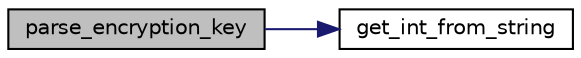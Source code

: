 digraph "parse_encryption_key"
{
 // INTERACTIVE_SVG=YES
 // LATEX_PDF_SIZE
  edge [fontname="Helvetica",fontsize="10",labelfontname="Helvetica",labelfontsize="10"];
  node [fontname="Helvetica",fontsize="10",shape=record];
  rankdir="LR";
  Node1 [label="parse_encryption_key",height=0.2,width=0.4,color="black", fillcolor="grey75", style="filled", fontcolor="black",tooltip="Extracts encryption key integer from string."];
  Node1 -> Node2 [color="midnightblue",fontsize="10",style="solid",fontname="Helvetica"];
  Node2 [label="get_int_from_string",height=0.2,width=0.4,color="black", fillcolor="white", style="filled",URL="$command__line__parsing_8c.html#aa4965c76b8fecd2e444ff58293f1ff09",tooltip="Get the int from string object extract digits character from string."];
}
